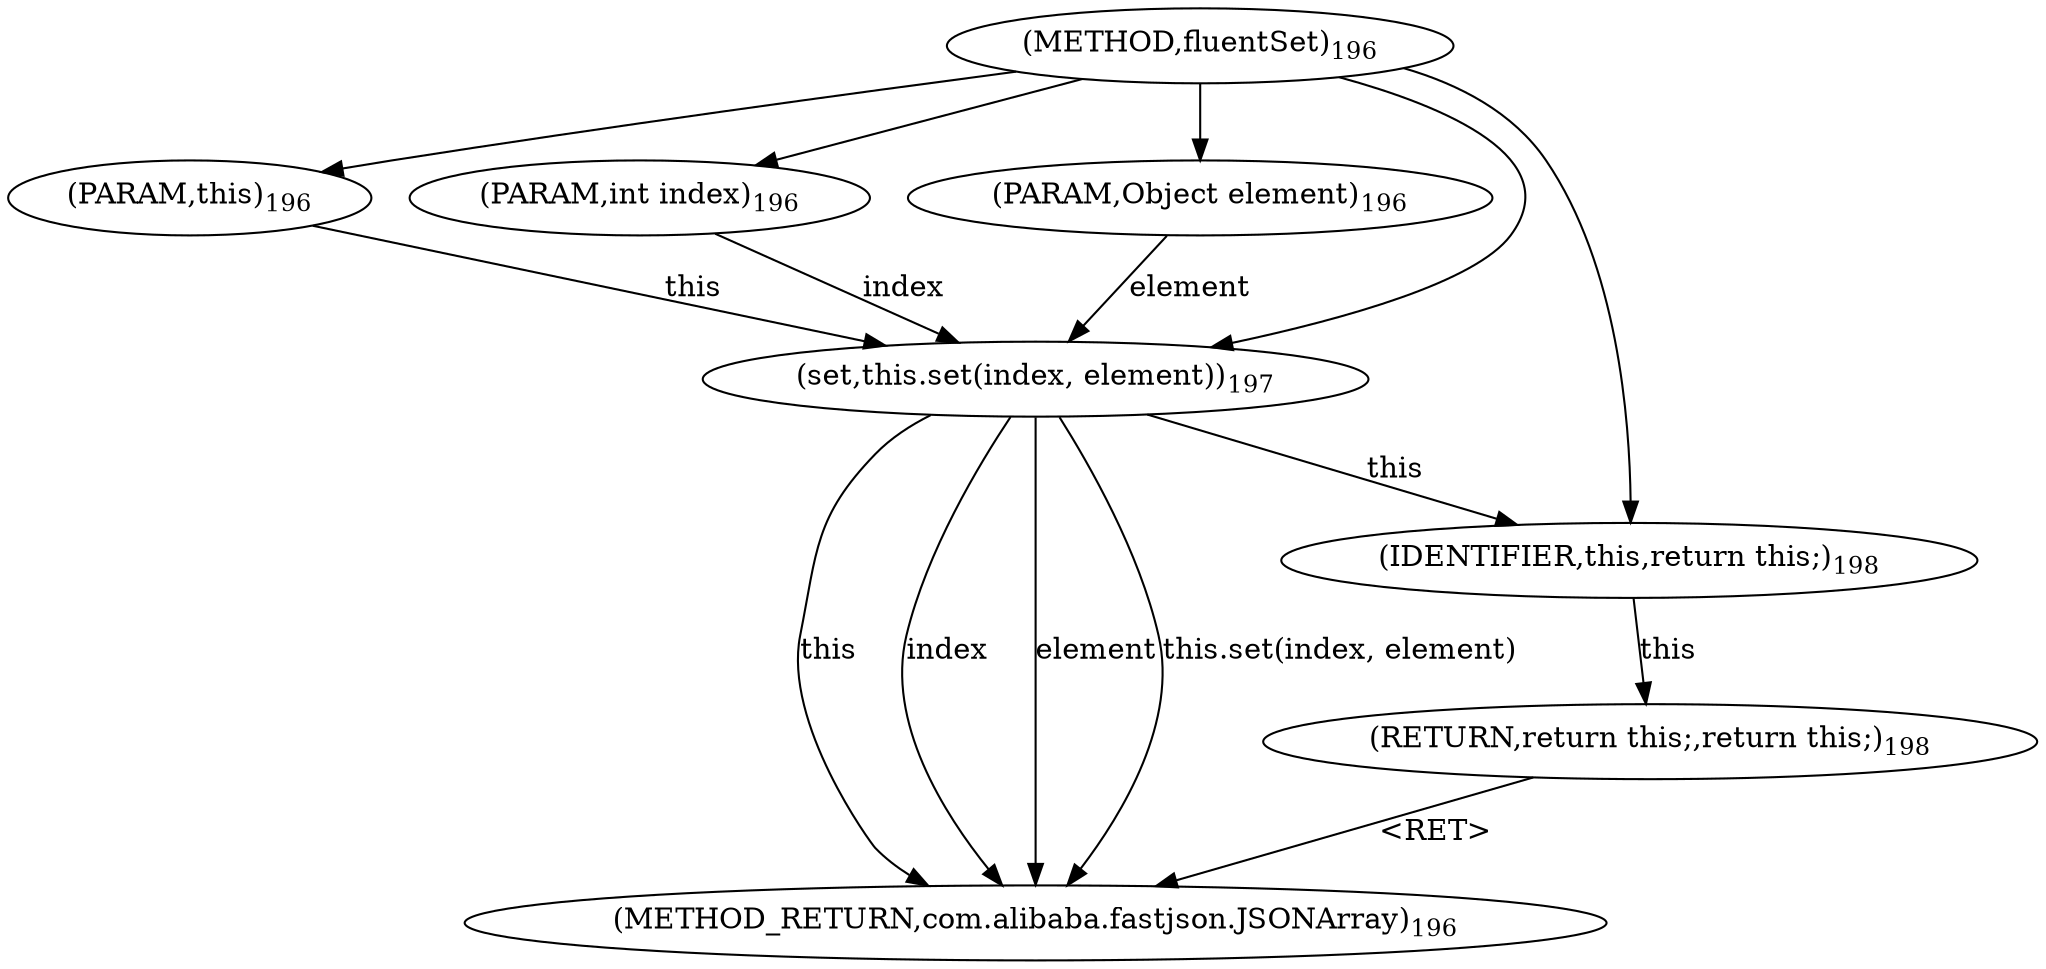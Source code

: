 digraph "fluentSet" {  
"614" [label = <(METHOD,fluentSet)<SUB>196</SUB>> ]
"624" [label = <(METHOD_RETURN,com.alibaba.fastjson.JSONArray)<SUB>196</SUB>> ]
"22" [label = <(PARAM,this)<SUB>196</SUB>> ]
"615" [label = <(PARAM,int index)<SUB>196</SUB>> ]
"616" [label = <(PARAM,Object element)<SUB>196</SUB>> ]
"618" [label = <(set,this.set(index, element))<SUB>197</SUB>> ]
"621" [label = <(RETURN,return this;,return this;)<SUB>198</SUB>> ]
"618" [label = <(set,this.set(index, element))<SUB>197</SUB>> ]
"618" [label = <(set,this.set(index, element))<SUB>197</SUB>> ]
"618" [label = <(set,this.set(index, element))<SUB>197</SUB>> ]
"23" [label = <(IDENTIFIER,this,return this;)<SUB>198</SUB>> ]
  "621" -> "624"  [ label = "&lt;RET&gt;"] 
  "618" -> "624"  [ label = "this"] 
  "618" -> "624"  [ label = "index"] 
  "618" -> "624"  [ label = "element"] 
  "618" -> "624"  [ label = "this.set(index, element)"] 
  "614" -> "22" 
  "614" -> "615" 
  "614" -> "616" 
  "23" -> "621"  [ label = "this"] 
  "22" -> "618"  [ label = "this"] 
  "614" -> "618" 
  "615" -> "618"  [ label = "index"] 
  "616" -> "618"  [ label = "element"] 
  "618" -> "23"  [ label = "this"] 
  "614" -> "23" 
}
